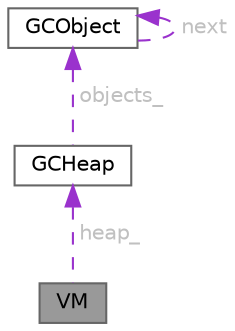digraph "VM"
{
 // LATEX_PDF_SIZE
  bgcolor="transparent";
  edge [fontname=Helvetica,fontsize=10,labelfontname=Helvetica,labelfontsize=10];
  node [fontname=Helvetica,fontsize=10,shape=box,height=0.2,width=0.4];
  Node1 [id="Node000001",label="VM",height=0.2,width=0.4,color="gray40", fillcolor="grey60", style="filled", fontcolor="black",tooltip="Virtual machine for executing bytecode."];
  Node2 -> Node1 [id="edge1_Node000001_Node000002",dir="back",color="darkorchid3",style="dashed",tooltip=" ",label=" heap_",fontcolor="grey" ];
  Node2 [id="Node000002",label="GCHeap",height=0.2,width=0.4,color="gray40", fillcolor="white", style="filled",URL="$classGCHeap.html",tooltip="Garbage collection heap manager."];
  Node3 -> Node2 [id="edge2_Node000002_Node000003",dir="back",color="darkorchid3",style="dashed",tooltip=" ",label=" objects_",fontcolor="grey" ];
  Node3 [id="Node000003",label="GCObject",height=0.2,width=0.4,color="gray40", fillcolor="white", style="filled",URL="$structGCObject.html",tooltip="Base class for all garbage-collected objects."];
  Node3 -> Node3 [id="edge3_Node000003_Node000003",dir="back",color="darkorchid3",style="dashed",tooltip=" ",label=" next",fontcolor="grey" ];
}

